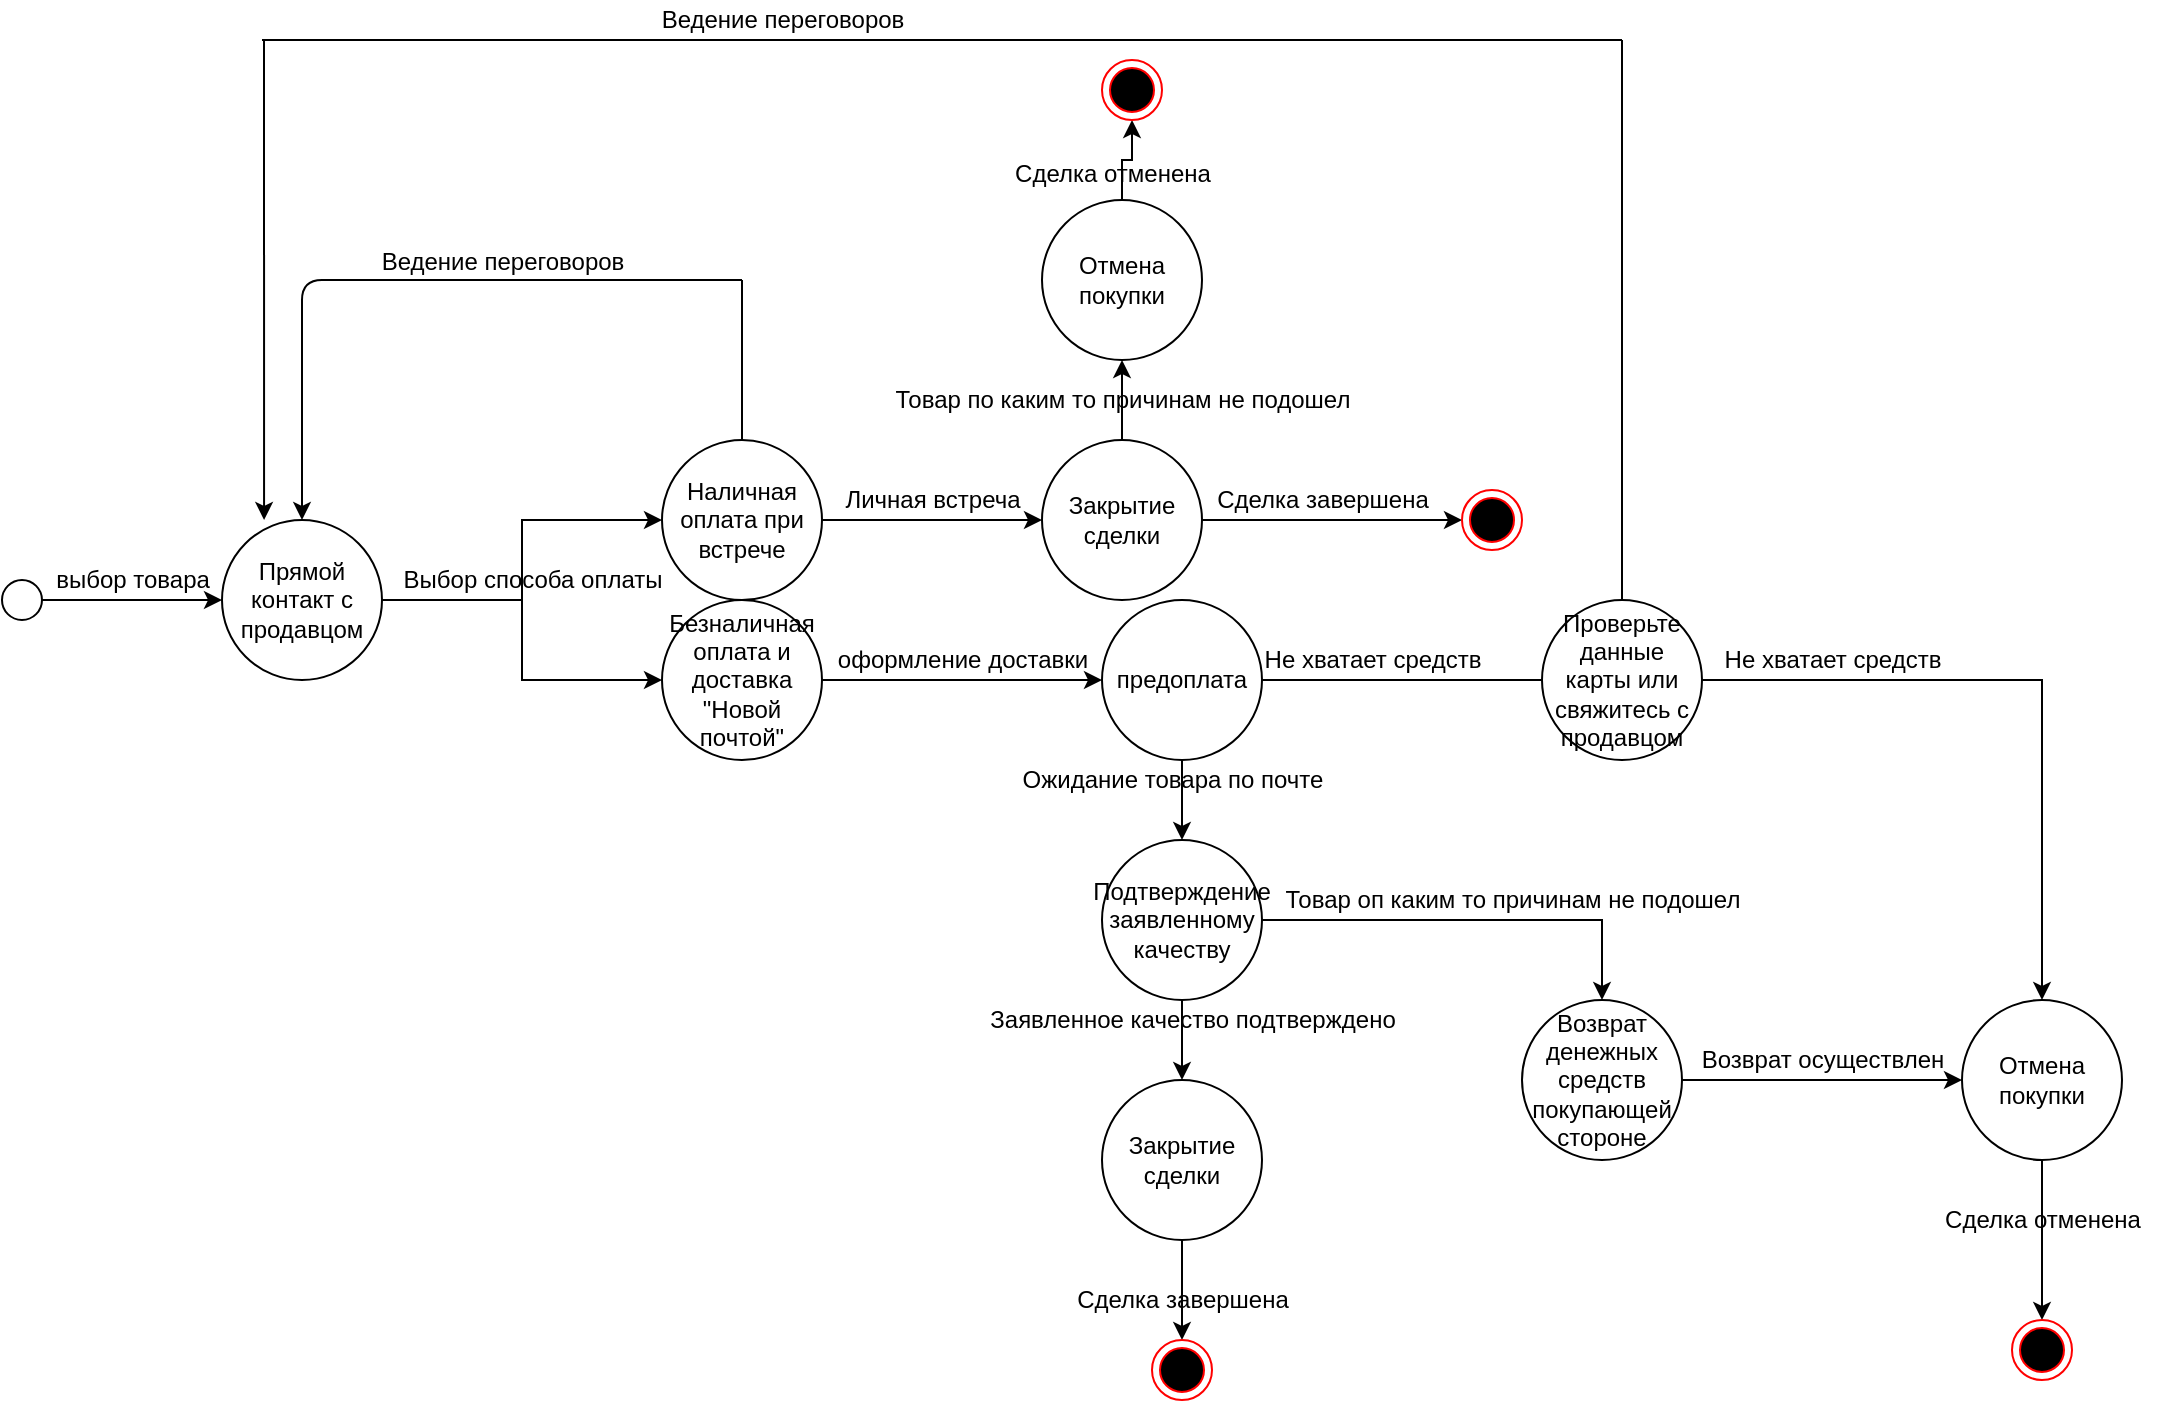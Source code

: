 <mxfile version="12.7.2" type="github"><diagram id="0jaig756c_bbU3cKutQ1" name="Page-1"><mxGraphModel dx="1351" dy="877" grid="1" gridSize="10" guides="1" tooltips="1" connect="1" arrows="1" fold="1" page="1" pageScale="1" pageWidth="827" pageHeight="1169" math="0" shadow="0"><root><mxCell id="0"/><mxCell id="1" parent="0"/><mxCell id="VAG6lCKVSe7kGOoNVQ9H-4" style="edgeStyle=orthogonalEdgeStyle;rounded=0;orthogonalLoop=1;jettySize=auto;html=1;exitX=1;exitY=0.5;exitDx=0;exitDy=0;entryX=0;entryY=0.5;entryDx=0;entryDy=0;" edge="1" parent="1" source="VAG6lCKVSe7kGOoNVQ9H-1" target="VAG6lCKVSe7kGOoNVQ9H-2"><mxGeometry relative="1" as="geometry"/></mxCell><mxCell id="VAG6lCKVSe7kGOoNVQ9H-1" value="" style="ellipse;whiteSpace=wrap;html=1;aspect=fixed;" vertex="1" parent="1"><mxGeometry x="70" y="310" width="20" height="20" as="geometry"/></mxCell><mxCell id="VAG6lCKVSe7kGOoNVQ9H-41" style="edgeStyle=orthogonalEdgeStyle;rounded=0;orthogonalLoop=1;jettySize=auto;html=1;" edge="1" parent="1" source="VAG6lCKVSe7kGOoNVQ9H-2"><mxGeometry relative="1" as="geometry"><mxPoint x="400" y="280" as="targetPoint"/><Array as="points"><mxPoint x="330" y="320"/><mxPoint x="330" y="280"/></Array></mxGeometry></mxCell><mxCell id="VAG6lCKVSe7kGOoNVQ9H-43" style="edgeStyle=orthogonalEdgeStyle;rounded=0;orthogonalLoop=1;jettySize=auto;html=1;entryX=0;entryY=0.5;entryDx=0;entryDy=0;" edge="1" parent="1" source="VAG6lCKVSe7kGOoNVQ9H-2" target="VAG6lCKVSe7kGOoNVQ9H-36"><mxGeometry relative="1" as="geometry"/></mxCell><mxCell id="VAG6lCKVSe7kGOoNVQ9H-2" value="Прямой контакт с продавцом" style="ellipse;whiteSpace=wrap;html=1;aspect=fixed;direction=east;" vertex="1" parent="1"><mxGeometry x="180" y="280" width="80" height="80" as="geometry"/></mxCell><mxCell id="VAG6lCKVSe7kGOoNVQ9H-7" value="выбор товара&lt;br&gt;" style="text;html=1;align=center;verticalAlign=middle;resizable=0;points=[];autosize=1;" vertex="1" parent="1"><mxGeometry x="90" y="300" width="90" height="20" as="geometry"/></mxCell><mxCell id="VAG6lCKVSe7kGOoNVQ9H-45" value="" style="edgeStyle=orthogonalEdgeStyle;rounded=0;orthogonalLoop=1;jettySize=auto;html=1;" edge="1" parent="1" source="VAG6lCKVSe7kGOoNVQ9H-25" target="VAG6lCKVSe7kGOoNVQ9H-44"><mxGeometry relative="1" as="geometry"/></mxCell><mxCell id="VAG6lCKVSe7kGOoNVQ9H-25" value="Наличная оплата при встрече" style="ellipse;whiteSpace=wrap;html=1;aspect=fixed;" vertex="1" parent="1"><mxGeometry x="400" y="240" width="80" height="80" as="geometry"/></mxCell><mxCell id="VAG6lCKVSe7kGOoNVQ9H-52" style="edgeStyle=orthogonalEdgeStyle;rounded=0;orthogonalLoop=1;jettySize=auto;html=1;exitX=1;exitY=0.5;exitDx=0;exitDy=0;entryX=0;entryY=0.5;entryDx=0;entryDy=0;" edge="1" parent="1" source="VAG6lCKVSe7kGOoNVQ9H-36" target="VAG6lCKVSe7kGOoNVQ9H-51"><mxGeometry relative="1" as="geometry"/></mxCell><mxCell id="VAG6lCKVSe7kGOoNVQ9H-36" value="Безналичная оплата и доставка &quot;Новой почтой&quot;&lt;br&gt;" style="ellipse;whiteSpace=wrap;html=1;aspect=fixed;" vertex="1" parent="1"><mxGeometry x="400" y="320" width="80" height="80" as="geometry"/></mxCell><mxCell id="VAG6lCKVSe7kGOoNVQ9H-31" value="Выбор способа оплаты" style="text;html=1;align=center;verticalAlign=middle;resizable=0;points=[];autosize=1;" vertex="1" parent="1"><mxGeometry x="260" y="300" width="150" height="20" as="geometry"/></mxCell><mxCell id="VAG6lCKVSe7kGOoNVQ9H-50" style="edgeStyle=orthogonalEdgeStyle;rounded=0;orthogonalLoop=1;jettySize=auto;html=1;exitX=1;exitY=0.5;exitDx=0;exitDy=0;entryX=0;entryY=0.5;entryDx=0;entryDy=0;" edge="1" parent="1" source="VAG6lCKVSe7kGOoNVQ9H-44" target="VAG6lCKVSe7kGOoNVQ9H-49"><mxGeometry relative="1" as="geometry"/></mxCell><mxCell id="VAG6lCKVSe7kGOoNVQ9H-76" style="edgeStyle=orthogonalEdgeStyle;rounded=0;orthogonalLoop=1;jettySize=auto;html=1;entryX=0.5;entryY=1;entryDx=0;entryDy=0;" edge="1" parent="1" source="VAG6lCKVSe7kGOoNVQ9H-44" target="VAG6lCKVSe7kGOoNVQ9H-75"><mxGeometry relative="1" as="geometry"/></mxCell><mxCell id="VAG6lCKVSe7kGOoNVQ9H-44" value="Закрытие сделки" style="ellipse;whiteSpace=wrap;html=1;aspect=fixed;" vertex="1" parent="1"><mxGeometry x="590" y="240" width="80" height="80" as="geometry"/></mxCell><mxCell id="VAG6lCKVSe7kGOoNVQ9H-46" value="Личная встреча" style="text;html=1;align=center;verticalAlign=middle;resizable=0;points=[];autosize=1;" vertex="1" parent="1"><mxGeometry x="480" y="260" width="110" height="20" as="geometry"/></mxCell><mxCell id="VAG6lCKVSe7kGOoNVQ9H-49" value="" style="ellipse;html=1;shape=endState;fillColor=#000000;strokeColor=#ff0000;" vertex="1" parent="1"><mxGeometry x="800" y="265" width="30" height="30" as="geometry"/></mxCell><mxCell id="VAG6lCKVSe7kGOoNVQ9H-66" style="edgeStyle=orthogonalEdgeStyle;rounded=0;orthogonalLoop=1;jettySize=auto;html=1;entryX=0.5;entryY=0;entryDx=0;entryDy=0;" edge="1" parent="1" source="VAG6lCKVSe7kGOoNVQ9H-51" target="VAG6lCKVSe7kGOoNVQ9H-65"><mxGeometry relative="1" as="geometry"/></mxCell><mxCell id="VAG6lCKVSe7kGOoNVQ9H-85" style="edgeStyle=orthogonalEdgeStyle;rounded=0;orthogonalLoop=1;jettySize=auto;html=1;entryX=0.5;entryY=0;entryDx=0;entryDy=0;" edge="1" parent="1" source="VAG6lCKVSe7kGOoNVQ9H-51" target="VAG6lCKVSe7kGOoNVQ9H-84"><mxGeometry relative="1" as="geometry"/></mxCell><mxCell id="VAG6lCKVSe7kGOoNVQ9H-51" value="предоплата" style="ellipse;whiteSpace=wrap;html=1;aspect=fixed;" vertex="1" parent="1"><mxGeometry x="620" y="320" width="80" height="80" as="geometry"/></mxCell><mxCell id="VAG6lCKVSe7kGOoNVQ9H-53" value="оформление доставки" style="text;html=1;align=center;verticalAlign=middle;resizable=0;points=[];autosize=1;" vertex="1" parent="1"><mxGeometry x="480" y="340" width="140" height="20" as="geometry"/></mxCell><mxCell id="VAG6lCKVSe7kGOoNVQ9H-56" style="edgeStyle=orthogonalEdgeStyle;rounded=0;orthogonalLoop=1;jettySize=auto;html=1;exitX=0.5;exitY=1;exitDx=0;exitDy=0;" edge="1" parent="1" source="VAG6lCKVSe7kGOoNVQ9H-51" target="VAG6lCKVSe7kGOoNVQ9H-51"><mxGeometry relative="1" as="geometry"/></mxCell><mxCell id="VAG6lCKVSe7kGOoNVQ9H-63" style="edgeStyle=orthogonalEdgeStyle;rounded=0;orthogonalLoop=1;jettySize=auto;html=1;entryX=0.5;entryY=0;entryDx=0;entryDy=0;" edge="1" parent="1" source="VAG6lCKVSe7kGOoNVQ9H-57" target="VAG6lCKVSe7kGOoNVQ9H-60"><mxGeometry relative="1" as="geometry"/></mxCell><mxCell id="VAG6lCKVSe7kGOoNVQ9H-57" value="Закрытие сделки" style="ellipse;whiteSpace=wrap;html=1;aspect=fixed;" vertex="1" parent="1"><mxGeometry x="620" y="560" width="80" height="80" as="geometry"/></mxCell><mxCell id="VAG6lCKVSe7kGOoNVQ9H-60" value="" style="ellipse;html=1;shape=endState;fillColor=#000000;strokeColor=#ff0000;" vertex="1" parent="1"><mxGeometry x="645" y="690" width="30" height="30" as="geometry"/></mxCell><mxCell id="VAG6lCKVSe7kGOoNVQ9H-64" value="Ожидание товара по почте" style="text;html=1;align=center;verticalAlign=middle;resizable=0;points=[];autosize=1;" vertex="1" parent="1"><mxGeometry x="570" y="400" width="170" height="20" as="geometry"/></mxCell><mxCell id="VAG6lCKVSe7kGOoNVQ9H-67" style="edgeStyle=orthogonalEdgeStyle;rounded=0;orthogonalLoop=1;jettySize=auto;html=1;entryX=0.5;entryY=0;entryDx=0;entryDy=0;" edge="1" parent="1" source="VAG6lCKVSe7kGOoNVQ9H-65" target="VAG6lCKVSe7kGOoNVQ9H-57"><mxGeometry relative="1" as="geometry"/></mxCell><mxCell id="VAG6lCKVSe7kGOoNVQ9H-105" style="edgeStyle=orthogonalEdgeStyle;rounded=0;orthogonalLoop=1;jettySize=auto;html=1;entryX=0.5;entryY=0;entryDx=0;entryDy=0;" edge="1" parent="1" source="VAG6lCKVSe7kGOoNVQ9H-65" target="VAG6lCKVSe7kGOoNVQ9H-115"><mxGeometry relative="1" as="geometry"/></mxCell><mxCell id="VAG6lCKVSe7kGOoNVQ9H-65" value="Подтверждение заявленному качеству" style="ellipse;whiteSpace=wrap;html=1;aspect=fixed;" vertex="1" parent="1"><mxGeometry x="620" y="440" width="80" height="80" as="geometry"/></mxCell><mxCell id="VAG6lCKVSe7kGOoNVQ9H-68" value="Заявленное качество подтверждено" style="text;html=1;align=center;verticalAlign=middle;resizable=0;points=[];autosize=1;" vertex="1" parent="1"><mxGeometry x="550" y="520" width="230" height="20" as="geometry"/></mxCell><mxCell id="VAG6lCKVSe7kGOoNVQ9H-79" style="edgeStyle=orthogonalEdgeStyle;rounded=0;orthogonalLoop=1;jettySize=auto;html=1;entryX=0.5;entryY=1;entryDx=0;entryDy=0;" edge="1" parent="1" source="VAG6lCKVSe7kGOoNVQ9H-75" target="VAG6lCKVSe7kGOoNVQ9H-77"><mxGeometry relative="1" as="geometry"/></mxCell><mxCell id="VAG6lCKVSe7kGOoNVQ9H-75" value="Отмена покупки" style="ellipse;whiteSpace=wrap;html=1;aspect=fixed;" vertex="1" parent="1"><mxGeometry x="590" y="120" width="80" height="80" as="geometry"/></mxCell><mxCell id="VAG6lCKVSe7kGOoNVQ9H-77" value="" style="ellipse;html=1;shape=endState;fillColor=#000000;strokeColor=#ff0000;" vertex="1" parent="1"><mxGeometry x="620" y="50" width="30" height="30" as="geometry"/></mxCell><mxCell id="VAG6lCKVSe7kGOoNVQ9H-80" value="Товар по каким то причинам не подошел" style="text;html=1;align=center;verticalAlign=middle;resizable=0;points=[];autosize=1;" vertex="1" parent="1"><mxGeometry x="505" y="210" width="250" height="20" as="geometry"/></mxCell><mxCell id="VAG6lCKVSe7kGOoNVQ9H-81" value="Сделка завершена" style="text;html=1;align=center;verticalAlign=middle;resizable=0;points=[];autosize=1;" vertex="1" parent="1"><mxGeometry x="670" y="260" width="120" height="20" as="geometry"/></mxCell><mxCell id="VAG6lCKVSe7kGOoNVQ9H-82" value="Сделка отменена" style="text;html=1;align=center;verticalAlign=middle;resizable=0;points=[];autosize=1;" vertex="1" parent="1"><mxGeometry x="565" y="97" width="120" height="20" as="geometry"/></mxCell><mxCell id="VAG6lCKVSe7kGOoNVQ9H-83" value="Сделка завершена" style="text;html=1;align=center;verticalAlign=middle;resizable=0;points=[];autosize=1;" vertex="1" parent="1"><mxGeometry x="600" y="660" width="120" height="20" as="geometry"/></mxCell><mxCell id="VAG6lCKVSe7kGOoNVQ9H-101" style="edgeStyle=orthogonalEdgeStyle;rounded=0;orthogonalLoop=1;jettySize=auto;html=1;entryX=0.5;entryY=0;entryDx=0;entryDy=0;" edge="1" parent="1" source="VAG6lCKVSe7kGOoNVQ9H-84" target="VAG6lCKVSe7kGOoNVQ9H-100"><mxGeometry relative="1" as="geometry"/></mxCell><mxCell id="VAG6lCKVSe7kGOoNVQ9H-84" value="Отмена покупки" style="ellipse;whiteSpace=wrap;html=1;aspect=fixed;" vertex="1" parent="1"><mxGeometry x="1050" y="520" width="80" height="80" as="geometry"/></mxCell><mxCell id="VAG6lCKVSe7kGOoNVQ9H-89" value="" style="endArrow=classic;html=1;entryX=0.5;entryY=0;entryDx=0;entryDy=0;" edge="1" parent="1" target="VAG6lCKVSe7kGOoNVQ9H-2"><mxGeometry width="50" height="50" relative="1" as="geometry"><mxPoint x="440" y="160" as="sourcePoint"/><mxPoint x="250" y="220" as="targetPoint"/><Array as="points"><mxPoint x="220" y="160"/></Array></mxGeometry></mxCell><mxCell id="VAG6lCKVSe7kGOoNVQ9H-90" value="Ведение переговоров" style="text;html=1;align=center;verticalAlign=middle;resizable=0;points=[];autosize=1;" vertex="1" parent="1"><mxGeometry x="250" y="141" width="140" height="20" as="geometry"/></mxCell><mxCell id="VAG6lCKVSe7kGOoNVQ9H-93" value="Не хватает средств" style="text;html=1;align=center;verticalAlign=middle;resizable=0;points=[];autosize=1;" vertex="1" parent="1"><mxGeometry x="690" y="340" width="130" height="20" as="geometry"/></mxCell><mxCell id="VAG6lCKVSe7kGOoNVQ9H-94" value="" style="endArrow=classic;html=1;entryX=0.263;entryY=0;entryDx=0;entryDy=0;entryPerimeter=0;" edge="1" parent="1" target="VAG6lCKVSe7kGOoNVQ9H-2"><mxGeometry width="50" height="50" relative="1" as="geometry"><mxPoint x="201" y="40" as="sourcePoint"/><mxPoint x="200" y="230" as="targetPoint"/></mxGeometry></mxCell><mxCell id="VAG6lCKVSe7kGOoNVQ9H-96" value="" style="endArrow=none;html=1;" edge="1" parent="1"><mxGeometry width="50" height="50" relative="1" as="geometry"><mxPoint x="200" y="40" as="sourcePoint"/><mxPoint x="880" y="40" as="targetPoint"/></mxGeometry></mxCell><mxCell id="VAG6lCKVSe7kGOoNVQ9H-97" value="" style="endArrow=none;html=1;" edge="1" parent="1" source="VAG6lCKVSe7kGOoNVQ9H-113"><mxGeometry width="50" height="50" relative="1" as="geometry"><mxPoint x="880" y="360" as="sourcePoint"/><mxPoint x="880" y="40" as="targetPoint"/></mxGeometry></mxCell><mxCell id="VAG6lCKVSe7kGOoNVQ9H-98" value="" style="endArrow=none;html=1;" edge="1" parent="1"><mxGeometry width="50" height="50" relative="1" as="geometry"><mxPoint x="786" y="360" as="sourcePoint"/><mxPoint x="880" y="360" as="targetPoint"/></mxGeometry></mxCell><mxCell id="VAG6lCKVSe7kGOoNVQ9H-99" value="Ведение переговоров" style="text;html=1;align=center;verticalAlign=middle;resizable=0;points=[];autosize=1;" vertex="1" parent="1"><mxGeometry x="390" y="20" width="140" height="20" as="geometry"/></mxCell><mxCell id="VAG6lCKVSe7kGOoNVQ9H-100" value="" style="ellipse;html=1;shape=endState;fillColor=#000000;strokeColor=#ff0000;" vertex="1" parent="1"><mxGeometry x="1075" y="680" width="30" height="30" as="geometry"/></mxCell><mxCell id="VAG6lCKVSe7kGOoNVQ9H-104" value="Сделка отменена" style="text;html=1;align=center;verticalAlign=middle;resizable=0;points=[];autosize=1;" vertex="1" parent="1"><mxGeometry x="1030" y="620" width="120" height="20" as="geometry"/></mxCell><mxCell id="VAG6lCKVSe7kGOoNVQ9H-106" value="Товар оп каким то причинам не подошел&lt;br&gt;" style="text;html=1;align=center;verticalAlign=middle;resizable=0;points=[];autosize=1;" vertex="1" parent="1"><mxGeometry x="700" y="460" width="250" height="20" as="geometry"/></mxCell><mxCell id="VAG6lCKVSe7kGOoNVQ9H-112" value="" style="endArrow=none;html=1;exitX=0.5;exitY=0;exitDx=0;exitDy=0;" edge="1" parent="1" source="VAG6lCKVSe7kGOoNVQ9H-25"><mxGeometry width="50" height="50" relative="1" as="geometry"><mxPoint x="410" y="220" as="sourcePoint"/><mxPoint x="440" y="160" as="targetPoint"/></mxGeometry></mxCell><mxCell id="VAG6lCKVSe7kGOoNVQ9H-113" value="Проверьте данные карты или свяжитесь с продавцом" style="ellipse;whiteSpace=wrap;html=1;aspect=fixed;" vertex="1" parent="1"><mxGeometry x="840" y="320" width="80" height="80" as="geometry"/></mxCell><mxCell id="VAG6lCKVSe7kGOoNVQ9H-114" value="Не хватает средств" style="text;html=1;align=center;verticalAlign=middle;resizable=0;points=[];autosize=1;" vertex="1" parent="1"><mxGeometry x="920" y="340" width="130" height="20" as="geometry"/></mxCell><mxCell id="VAG6lCKVSe7kGOoNVQ9H-116" style="edgeStyle=orthogonalEdgeStyle;rounded=0;orthogonalLoop=1;jettySize=auto;html=1;exitX=1;exitY=0.5;exitDx=0;exitDy=0;entryX=0;entryY=0.5;entryDx=0;entryDy=0;" edge="1" parent="1" source="VAG6lCKVSe7kGOoNVQ9H-115" target="VAG6lCKVSe7kGOoNVQ9H-84"><mxGeometry relative="1" as="geometry"/></mxCell><mxCell id="VAG6lCKVSe7kGOoNVQ9H-115" value="Возврат денежных средств покупающей стороне" style="ellipse;whiteSpace=wrap;html=1;aspect=fixed;" vertex="1" parent="1"><mxGeometry x="830" y="520" width="80" height="80" as="geometry"/></mxCell><mxCell id="VAG6lCKVSe7kGOoNVQ9H-117" value="Возврат осуществлен" style="text;html=1;align=center;verticalAlign=middle;resizable=0;points=[];autosize=1;" vertex="1" parent="1"><mxGeometry x="910" y="540" width="140" height="20" as="geometry"/></mxCell></root></mxGraphModel></diagram></mxfile>